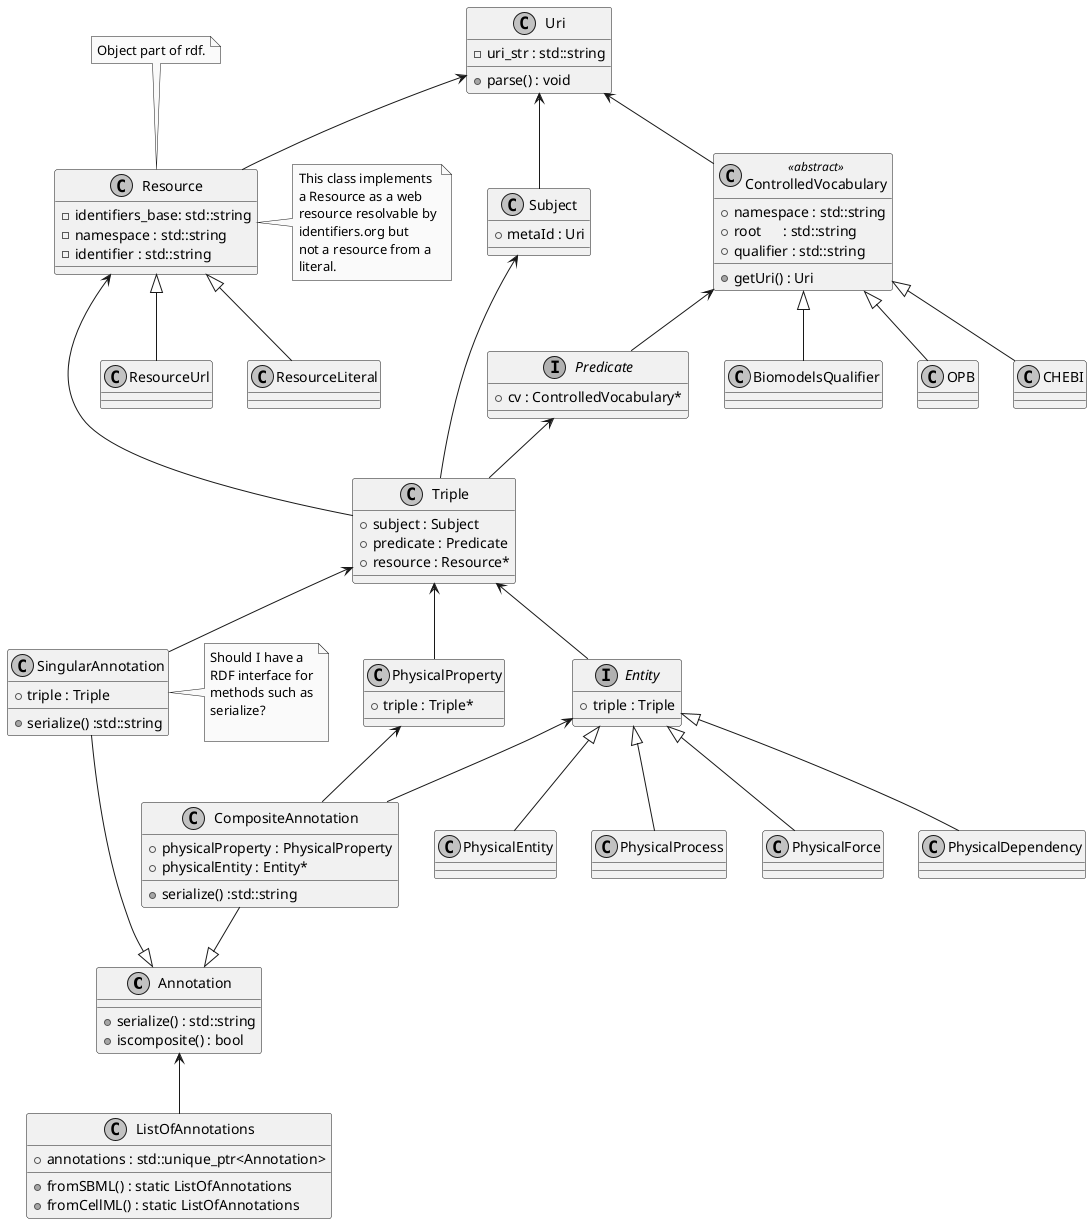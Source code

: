 @startuml
skinparam monochrome true

'Base class for all annotations
class Annotation {
    + serialize() : std::string
    + iscomposite() : bool
}
'Q) Conceptually, could we use an isa relationshop between singular annotation and Triple?

'Should these be strings??
'each attribute here should themselves be an annotation unit?
'class ModelLevelAnnotation {
'    + pubmedID : Triple
'    + author : Triple
'    + description : Triple
'}
'
'Triple <-- ModelLevelAnnotation
'SingularAnnotation <|-- ModelLevelAnnotation

class SingularAnnotation {
    + triple : Triple
    + serialize() :std::string
}
note right of SingularAnnotation
    Should I have a
    RDF interface for
    methods such as
    serialize?

end note

'Not sure what type the physicalEntity / physicalProperty should have.
'Not sure what the physicalEntity should be called.
'From section 2.27 of omex metadata spec: physical entity, process, force or dependency that bears the physical property.
class CompositeAnnotation {
    + physicalProperty : PhysicalProperty
    + physicalEntity : Entity*
    + serialize() :std::string
}

SingularAnnotation --|> Annotation
CompositeAnnotation --|> Annotation
Triple <-- SingularAnnotation


'Its possible this may serve as feedback for Max's document. The way its currently
'structured, leads us to think model level, semantic, non-semantic and composite
'annotations are separate types of annotation. Is this the case? Or are model level
'annotations also singular/composite annotations? From this document, the relationship
'between these types of annotation are not completly clear

'AnnotationBase <|-- SingularAnnotation
'AnnotationBase <|-- CompositeAnnotation

'Should there be some kind of interface to the identifiers.org website?
class Uri {
    - uri_str : std::string
    + parse() : void
}

class Subject {
    + metaId : Uri
}

interface Predicate {
    + cv : ControlledVocabulary*
}
class ControlledVocabulary <<abstract>> {
    + namespace : std::string
    + root      : std::string
    + qualifier : std::string
    + getUri() : Uri
}
ControlledVocabulary <-- Predicate
Uri <-- ControlledVocabulary

class BiomodelsQualifier {}
class OPB {}
class CHEBI {}
ControlledVocabulary <|-- BiomodelsQualifier
ControlledVocabulary <|-- OPB
ControlledVocabulary <|-- CHEBI


class Resource {
    - identifiers_base: std::string
    - namespace : std::string
    - identifier : std::string
}
note right of Resource
    This class implements
    a Resource as a web
    resource resolvable by
    identifiers.org but
    not a resource from a
    literal.
end note
class ResourceUrl {}

class ResourceLiteral {}

Resource <|-- ResourceUrl
Resource <|-- ResourceLiteral

note top of Resource
    Object part of rdf.
end note


class Triple {
    + subject : Subject
    + predicate : Predicate
    + resource : Resource*
}

Subject <-- Triple
Predicate <-- Triple
Resource <-- Triple


Uri <-- Subject
Uri <-- Resource

'Triple <-- AnnotationBase
'
'class BiomodelsQualifier {
'
'}
'
'class DublinCoreMetadataQualifier {
'
'}
'
'class OPB {
'
'}
'
'class FMA {
'
'}
'
'Predicate <|-- BiomodelsQualifier
'Predicate <|-- DublinCoreMetadataQualifier
'Predicate <|-- OPB
'Predicate <|-- FMA



class PhysicalProperty {
    + triple : Triple*
}
Triple <-- PhysicalProperty

interface Entity {
    + triple : Triple
}
Triple <-- Entity

class PhysicalEntity {}
class PhysicalProcess {}
class PhysicalForce {}
class PhysicalDependency {}

Entity <|-- PhysicalEntity
Entity <|-- PhysicalProcess
Entity <|-- PhysicalForce
Entity <|-- PhysicalDependency

Entity <-- CompositeAnnotation
PhysicalProperty <-- CompositeAnnotation


class ListOfAnnotations {
    + annotations : std::unique_ptr<Annotation>
    + fromSBML() : static ListOfAnnotations
    + fromCellML() : static ListOfAnnotations
}

Annotation <-- ListOfAnnotations





@enduml